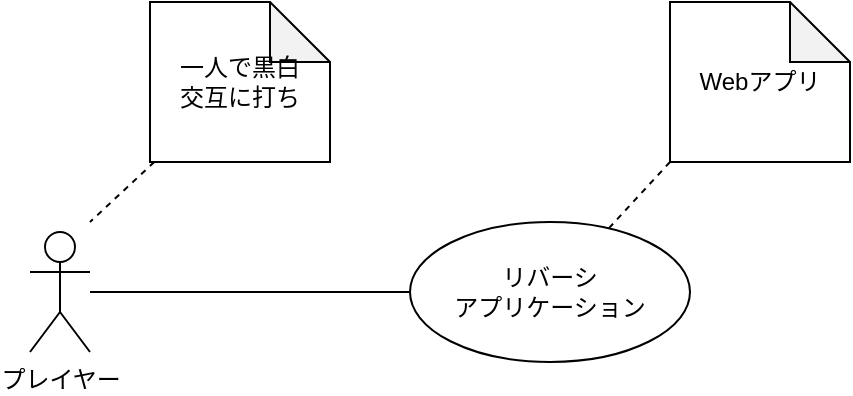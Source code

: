 <mxfile>
    <diagram id="IBfbRQ9As5OYsrwFRbuE" name="ページ1">
        <mxGraphModel dx="557" dy="343" grid="1" gridSize="10" guides="1" tooltips="1" connect="1" arrows="1" fold="1" page="1" pageScale="1" pageWidth="827" pageHeight="1169" math="0" shadow="0">
            <root>
                <mxCell id="0"/>
                <mxCell id="1" parent="0"/>
                <mxCell id="2" value="リバーシ&lt;br&gt;アプリケーション" style="ellipse;whiteSpace=wrap;html=1;" vertex="1" parent="1">
                    <mxGeometry x="350" y="140" width="140" height="70" as="geometry"/>
                </mxCell>
                <mxCell id="11" style="edgeStyle=none;html=1;entryX=0;entryY=0.5;entryDx=0;entryDy=0;strokeColor=default;rounded=1;endArrow=none;endFill=0;" edge="1" parent="1" source="3" target="2">
                    <mxGeometry relative="1" as="geometry"/>
                </mxCell>
                <mxCell id="3" value="プレイヤー" style="shape=umlActor;verticalLabelPosition=bottom;verticalAlign=top;html=1;" vertex="1" parent="1">
                    <mxGeometry x="160" y="145" width="30" height="60" as="geometry"/>
                </mxCell>
                <mxCell id="13" style="edgeStyle=none;rounded=1;html=1;strokeColor=none;endArrow=none;endFill=0;entryX=0.605;entryY=0.016;entryDx=0;entryDy=0;entryPerimeter=0;" edge="1" parent="1" source="12" target="2">
                    <mxGeometry relative="1" as="geometry">
                        <mxPoint x="500" y="120.0" as="targetPoint"/>
                    </mxGeometry>
                </mxCell>
                <mxCell id="14" style="edgeStyle=none;rounded=1;html=1;exitX=0;exitY=1;exitDx=0;exitDy=0;exitPerimeter=0;strokeColor=default;endArrow=none;endFill=0;dashed=1;" edge="1" parent="1" source="12" target="2">
                    <mxGeometry relative="1" as="geometry"/>
                </mxCell>
                <mxCell id="12" value="Webアプリ" style="shape=note;whiteSpace=wrap;html=1;backgroundOutline=1;darkOpacity=0.05;" vertex="1" parent="1">
                    <mxGeometry x="480" y="30" width="90" height="80" as="geometry"/>
                </mxCell>
                <mxCell id="16" style="edgeStyle=none;rounded=1;html=1;dashed=1;strokeColor=default;endArrow=none;endFill=0;" edge="1" parent="1" source="15">
                    <mxGeometry relative="1" as="geometry">
                        <mxPoint x="190" y="140" as="targetPoint"/>
                    </mxGeometry>
                </mxCell>
                <mxCell id="15" value="一人で黒白&lt;br&gt;交互に打ち" style="shape=note;whiteSpace=wrap;html=1;backgroundOutline=1;darkOpacity=0.05;" vertex="1" parent="1">
                    <mxGeometry x="220" y="30" width="90" height="80" as="geometry"/>
                </mxCell>
            </root>
        </mxGraphModel>
    </diagram>
</mxfile>